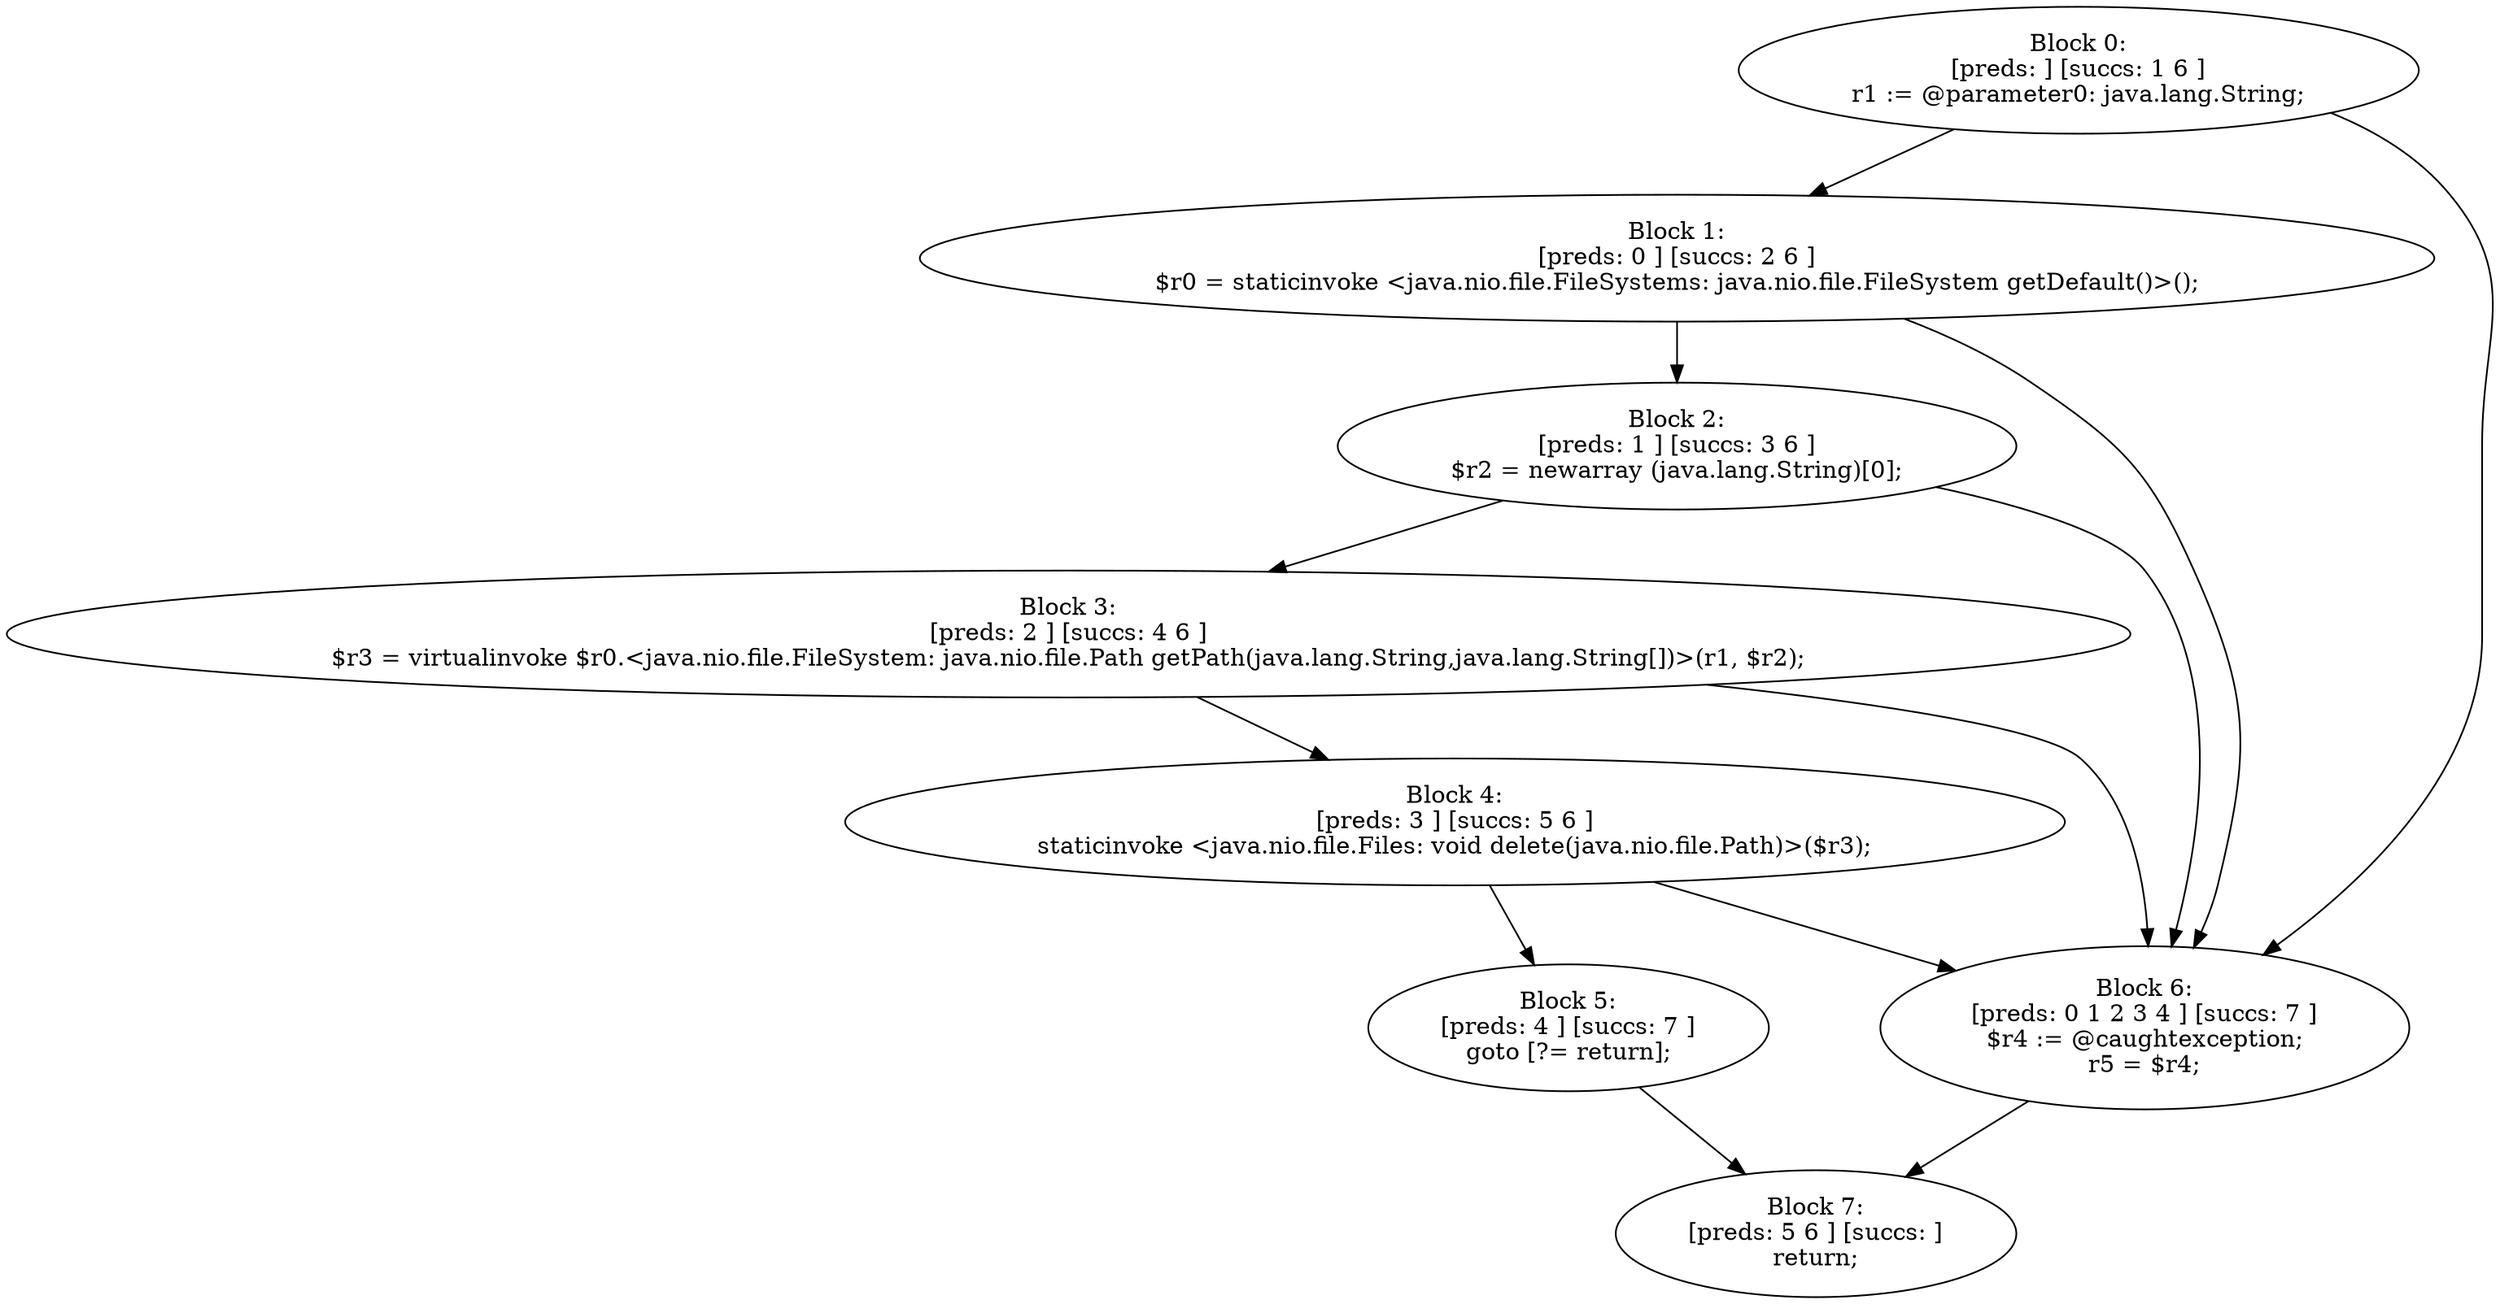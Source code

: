 digraph "unitGraph" {
    "Block 0:
[preds: ] [succs: 1 6 ]
r1 := @parameter0: java.lang.String;
"
    "Block 1:
[preds: 0 ] [succs: 2 6 ]
$r0 = staticinvoke <java.nio.file.FileSystems: java.nio.file.FileSystem getDefault()>();
"
    "Block 2:
[preds: 1 ] [succs: 3 6 ]
$r2 = newarray (java.lang.String)[0];
"
    "Block 3:
[preds: 2 ] [succs: 4 6 ]
$r3 = virtualinvoke $r0.<java.nio.file.FileSystem: java.nio.file.Path getPath(java.lang.String,java.lang.String[])>(r1, $r2);
"
    "Block 4:
[preds: 3 ] [succs: 5 6 ]
staticinvoke <java.nio.file.Files: void delete(java.nio.file.Path)>($r3);
"
    "Block 5:
[preds: 4 ] [succs: 7 ]
goto [?= return];
"
    "Block 6:
[preds: 0 1 2 3 4 ] [succs: 7 ]
$r4 := @caughtexception;
r5 = $r4;
"
    "Block 7:
[preds: 5 6 ] [succs: ]
return;
"
    "Block 0:
[preds: ] [succs: 1 6 ]
r1 := @parameter0: java.lang.String;
"->"Block 1:
[preds: 0 ] [succs: 2 6 ]
$r0 = staticinvoke <java.nio.file.FileSystems: java.nio.file.FileSystem getDefault()>();
";
    "Block 0:
[preds: ] [succs: 1 6 ]
r1 := @parameter0: java.lang.String;
"->"Block 6:
[preds: 0 1 2 3 4 ] [succs: 7 ]
$r4 := @caughtexception;
r5 = $r4;
";
    "Block 1:
[preds: 0 ] [succs: 2 6 ]
$r0 = staticinvoke <java.nio.file.FileSystems: java.nio.file.FileSystem getDefault()>();
"->"Block 2:
[preds: 1 ] [succs: 3 6 ]
$r2 = newarray (java.lang.String)[0];
";
    "Block 1:
[preds: 0 ] [succs: 2 6 ]
$r0 = staticinvoke <java.nio.file.FileSystems: java.nio.file.FileSystem getDefault()>();
"->"Block 6:
[preds: 0 1 2 3 4 ] [succs: 7 ]
$r4 := @caughtexception;
r5 = $r4;
";
    "Block 2:
[preds: 1 ] [succs: 3 6 ]
$r2 = newarray (java.lang.String)[0];
"->"Block 3:
[preds: 2 ] [succs: 4 6 ]
$r3 = virtualinvoke $r0.<java.nio.file.FileSystem: java.nio.file.Path getPath(java.lang.String,java.lang.String[])>(r1, $r2);
";
    "Block 2:
[preds: 1 ] [succs: 3 6 ]
$r2 = newarray (java.lang.String)[0];
"->"Block 6:
[preds: 0 1 2 3 4 ] [succs: 7 ]
$r4 := @caughtexception;
r5 = $r4;
";
    "Block 3:
[preds: 2 ] [succs: 4 6 ]
$r3 = virtualinvoke $r0.<java.nio.file.FileSystem: java.nio.file.Path getPath(java.lang.String,java.lang.String[])>(r1, $r2);
"->"Block 4:
[preds: 3 ] [succs: 5 6 ]
staticinvoke <java.nio.file.Files: void delete(java.nio.file.Path)>($r3);
";
    "Block 3:
[preds: 2 ] [succs: 4 6 ]
$r3 = virtualinvoke $r0.<java.nio.file.FileSystem: java.nio.file.Path getPath(java.lang.String,java.lang.String[])>(r1, $r2);
"->"Block 6:
[preds: 0 1 2 3 4 ] [succs: 7 ]
$r4 := @caughtexception;
r5 = $r4;
";
    "Block 4:
[preds: 3 ] [succs: 5 6 ]
staticinvoke <java.nio.file.Files: void delete(java.nio.file.Path)>($r3);
"->"Block 5:
[preds: 4 ] [succs: 7 ]
goto [?= return];
";
    "Block 4:
[preds: 3 ] [succs: 5 6 ]
staticinvoke <java.nio.file.Files: void delete(java.nio.file.Path)>($r3);
"->"Block 6:
[preds: 0 1 2 3 4 ] [succs: 7 ]
$r4 := @caughtexception;
r5 = $r4;
";
    "Block 5:
[preds: 4 ] [succs: 7 ]
goto [?= return];
"->"Block 7:
[preds: 5 6 ] [succs: ]
return;
";
    "Block 6:
[preds: 0 1 2 3 4 ] [succs: 7 ]
$r4 := @caughtexception;
r5 = $r4;
"->"Block 7:
[preds: 5 6 ] [succs: ]
return;
";
}
